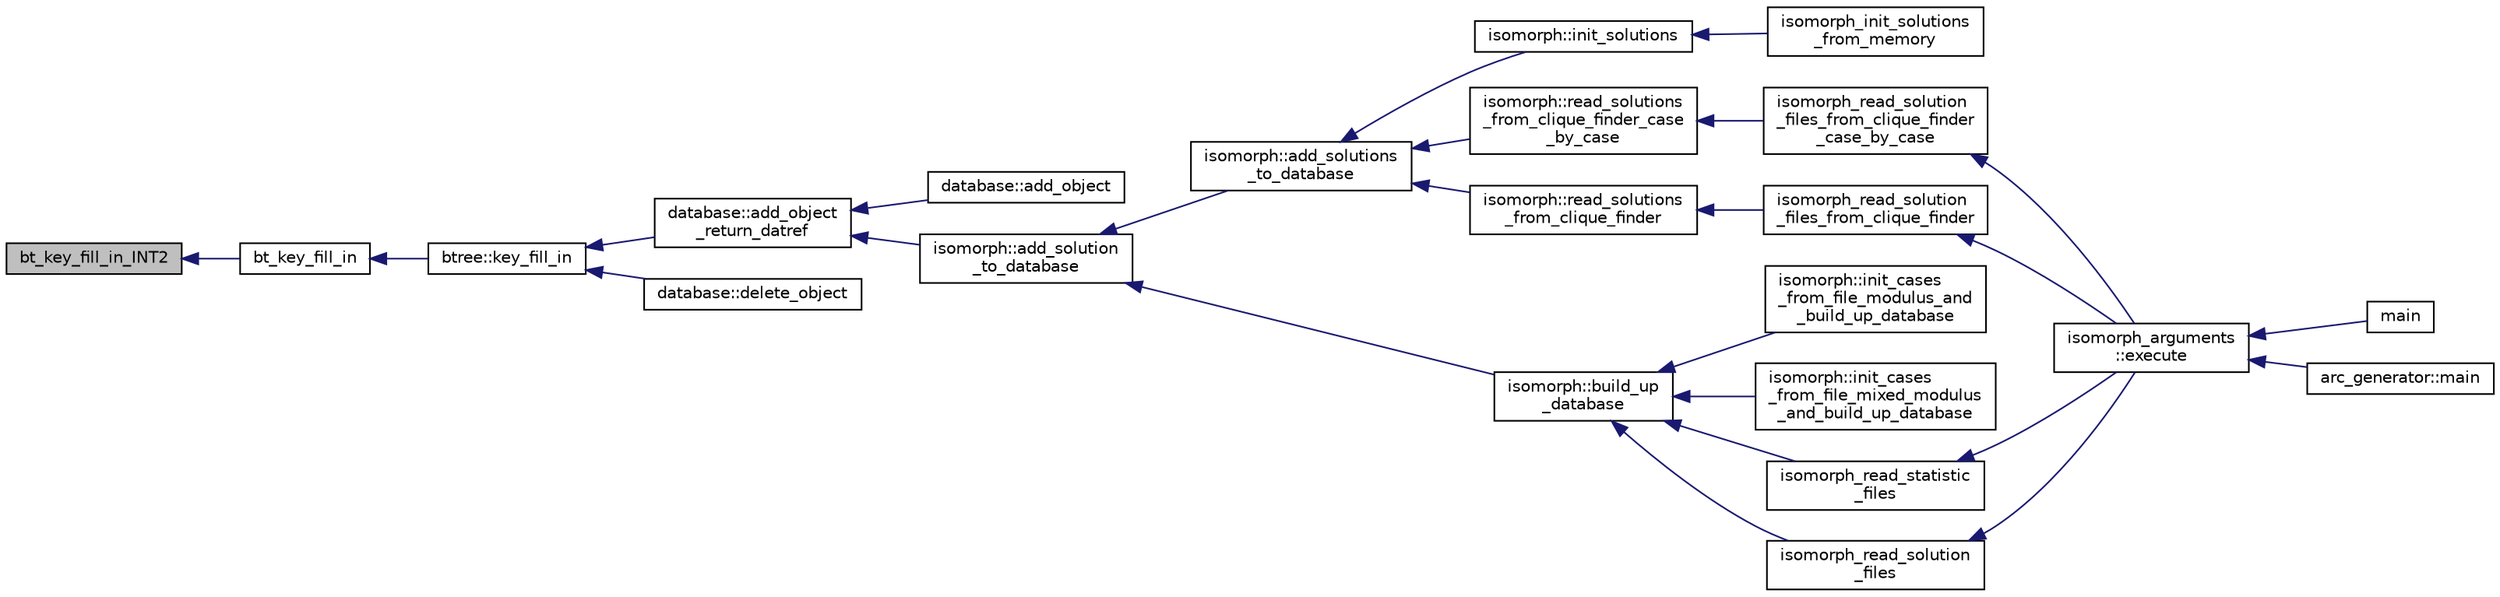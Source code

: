 digraph "bt_key_fill_in_INT2"
{
  edge [fontname="Helvetica",fontsize="10",labelfontname="Helvetica",labelfontsize="10"];
  node [fontname="Helvetica",fontsize="10",shape=record];
  rankdir="LR";
  Node655 [label="bt_key_fill_in_INT2",height=0.2,width=0.4,color="black", fillcolor="grey75", style="filled", fontcolor="black"];
  Node655 -> Node656 [dir="back",color="midnightblue",fontsize="10",style="solid",fontname="Helvetica"];
  Node656 [label="bt_key_fill_in",height=0.2,width=0.4,color="black", fillcolor="white", style="filled",URL="$d9/d60/discreta_8h.html#a91e1d83fec4c2a6d4e45b96919377e91"];
  Node656 -> Node657 [dir="back",color="midnightblue",fontsize="10",style="solid",fontname="Helvetica"];
  Node657 [label="btree::key_fill_in",height=0.2,width=0.4,color="black", fillcolor="white", style="filled",URL="$dd/db0/classbtree.html#ae75d5ef9677891b93960a55dffdc6eb2"];
  Node657 -> Node658 [dir="back",color="midnightblue",fontsize="10",style="solid",fontname="Helvetica"];
  Node658 [label="database::add_object\l_return_datref",height=0.2,width=0.4,color="black", fillcolor="white", style="filled",URL="$db/d72/classdatabase.html#a6b0c2e6ebb9938c57ce826647ed1ad40"];
  Node658 -> Node659 [dir="back",color="midnightblue",fontsize="10",style="solid",fontname="Helvetica"];
  Node659 [label="database::add_object",height=0.2,width=0.4,color="black", fillcolor="white", style="filled",URL="$db/d72/classdatabase.html#a880f60c1d94fff84d0db2b119361fbb6"];
  Node658 -> Node660 [dir="back",color="midnightblue",fontsize="10",style="solid",fontname="Helvetica"];
  Node660 [label="isomorph::add_solution\l_to_database",height=0.2,width=0.4,color="black", fillcolor="white", style="filled",URL="$d3/d5f/classisomorph.html#a18fee606dcd59d50cee898770d01dbc8"];
  Node660 -> Node661 [dir="back",color="midnightblue",fontsize="10",style="solid",fontname="Helvetica"];
  Node661 [label="isomorph::add_solutions\l_to_database",height=0.2,width=0.4,color="black", fillcolor="white", style="filled",URL="$d3/d5f/classisomorph.html#afe502608a65808a0daf63ac05c860e62"];
  Node661 -> Node662 [dir="back",color="midnightblue",fontsize="10",style="solid",fontname="Helvetica"];
  Node662 [label="isomorph::init_solutions",height=0.2,width=0.4,color="black", fillcolor="white", style="filled",URL="$d3/d5f/classisomorph.html#a729746a01bd45d55565d0a11cda9e9a3"];
  Node662 -> Node663 [dir="back",color="midnightblue",fontsize="10",style="solid",fontname="Helvetica"];
  Node663 [label="isomorph_init_solutions\l_from_memory",height=0.2,width=0.4,color="black", fillcolor="white", style="filled",URL="$d4/d7e/isomorph__global_8_c.html#a490bbe6199dc1e29d186b26834266e03"];
  Node661 -> Node664 [dir="back",color="midnightblue",fontsize="10",style="solid",fontname="Helvetica"];
  Node664 [label="isomorph::read_solutions\l_from_clique_finder_case\l_by_case",height=0.2,width=0.4,color="black", fillcolor="white", style="filled",URL="$d3/d5f/classisomorph.html#a65bc5ec528f741a1b01cdd606dfed579"];
  Node664 -> Node665 [dir="back",color="midnightblue",fontsize="10",style="solid",fontname="Helvetica"];
  Node665 [label="isomorph_read_solution\l_files_from_clique_finder\l_case_by_case",height=0.2,width=0.4,color="black", fillcolor="white", style="filled",URL="$d4/d7e/isomorph__global_8_c.html#a2a55ab4b2df6ae83f916cf01eccdf67c"];
  Node665 -> Node666 [dir="back",color="midnightblue",fontsize="10",style="solid",fontname="Helvetica"];
  Node666 [label="isomorph_arguments\l::execute",height=0.2,width=0.4,color="black", fillcolor="white", style="filled",URL="$d5/de4/classisomorph__arguments.html#aa85e472d14906abdd5672dc66027583e"];
  Node666 -> Node667 [dir="back",color="midnightblue",fontsize="10",style="solid",fontname="Helvetica"];
  Node667 [label="main",height=0.2,width=0.4,color="black", fillcolor="white", style="filled",URL="$d1/d5e/blt__main_8_c.html#a217dbf8b442f20279ea00b898af96f52"];
  Node666 -> Node668 [dir="back",color="midnightblue",fontsize="10",style="solid",fontname="Helvetica"];
  Node668 [label="arc_generator::main",height=0.2,width=0.4,color="black", fillcolor="white", style="filled",URL="$d4/d21/classarc__generator.html#ad80140b51b165dad1fe6ab232be7829a"];
  Node661 -> Node669 [dir="back",color="midnightblue",fontsize="10",style="solid",fontname="Helvetica"];
  Node669 [label="isomorph::read_solutions\l_from_clique_finder",height=0.2,width=0.4,color="black", fillcolor="white", style="filled",URL="$d3/d5f/classisomorph.html#a14c4ac27b0d97d338e14ac0d183c5c64"];
  Node669 -> Node670 [dir="back",color="midnightblue",fontsize="10",style="solid",fontname="Helvetica"];
  Node670 [label="isomorph_read_solution\l_files_from_clique_finder",height=0.2,width=0.4,color="black", fillcolor="white", style="filled",URL="$d4/d7e/isomorph__global_8_c.html#ad8be067333430bfdd26c0a34549f4556"];
  Node670 -> Node666 [dir="back",color="midnightblue",fontsize="10",style="solid",fontname="Helvetica"];
  Node660 -> Node671 [dir="back",color="midnightblue",fontsize="10",style="solid",fontname="Helvetica"];
  Node671 [label="isomorph::build_up\l_database",height=0.2,width=0.4,color="black", fillcolor="white", style="filled",URL="$d3/d5f/classisomorph.html#a40bea8f733a5855879f927fc73324384"];
  Node671 -> Node672 [dir="back",color="midnightblue",fontsize="10",style="solid",fontname="Helvetica"];
  Node672 [label="isomorph::init_cases\l_from_file_modulus_and\l_build_up_database",height=0.2,width=0.4,color="black", fillcolor="white", style="filled",URL="$d3/d5f/classisomorph.html#a42c6ebeadb51263d8ae8c1bdaae3ebbd"];
  Node671 -> Node673 [dir="back",color="midnightblue",fontsize="10",style="solid",fontname="Helvetica"];
  Node673 [label="isomorph::init_cases\l_from_file_mixed_modulus\l_and_build_up_database",height=0.2,width=0.4,color="black", fillcolor="white", style="filled",URL="$d3/d5f/classisomorph.html#acae208131143734575c088b5f50123f6"];
  Node671 -> Node674 [dir="back",color="midnightblue",fontsize="10",style="solid",fontname="Helvetica"];
  Node674 [label="isomorph_read_statistic\l_files",height=0.2,width=0.4,color="black", fillcolor="white", style="filled",URL="$d4/d7e/isomorph__global_8_c.html#a78a6ee9d7dee4708fc721374bdebfa83"];
  Node674 -> Node666 [dir="back",color="midnightblue",fontsize="10",style="solid",fontname="Helvetica"];
  Node671 -> Node675 [dir="back",color="midnightblue",fontsize="10",style="solid",fontname="Helvetica"];
  Node675 [label="isomorph_read_solution\l_files",height=0.2,width=0.4,color="black", fillcolor="white", style="filled",URL="$d4/d7e/isomorph__global_8_c.html#a697da824ab34db5c830530fb3c97df24"];
  Node675 -> Node666 [dir="back",color="midnightblue",fontsize="10",style="solid",fontname="Helvetica"];
  Node657 -> Node676 [dir="back",color="midnightblue",fontsize="10",style="solid",fontname="Helvetica"];
  Node676 [label="database::delete_object",height=0.2,width=0.4,color="black", fillcolor="white", style="filled",URL="$db/d72/classdatabase.html#a69f061ffa820d1926718dafad5f5513c"];
}
